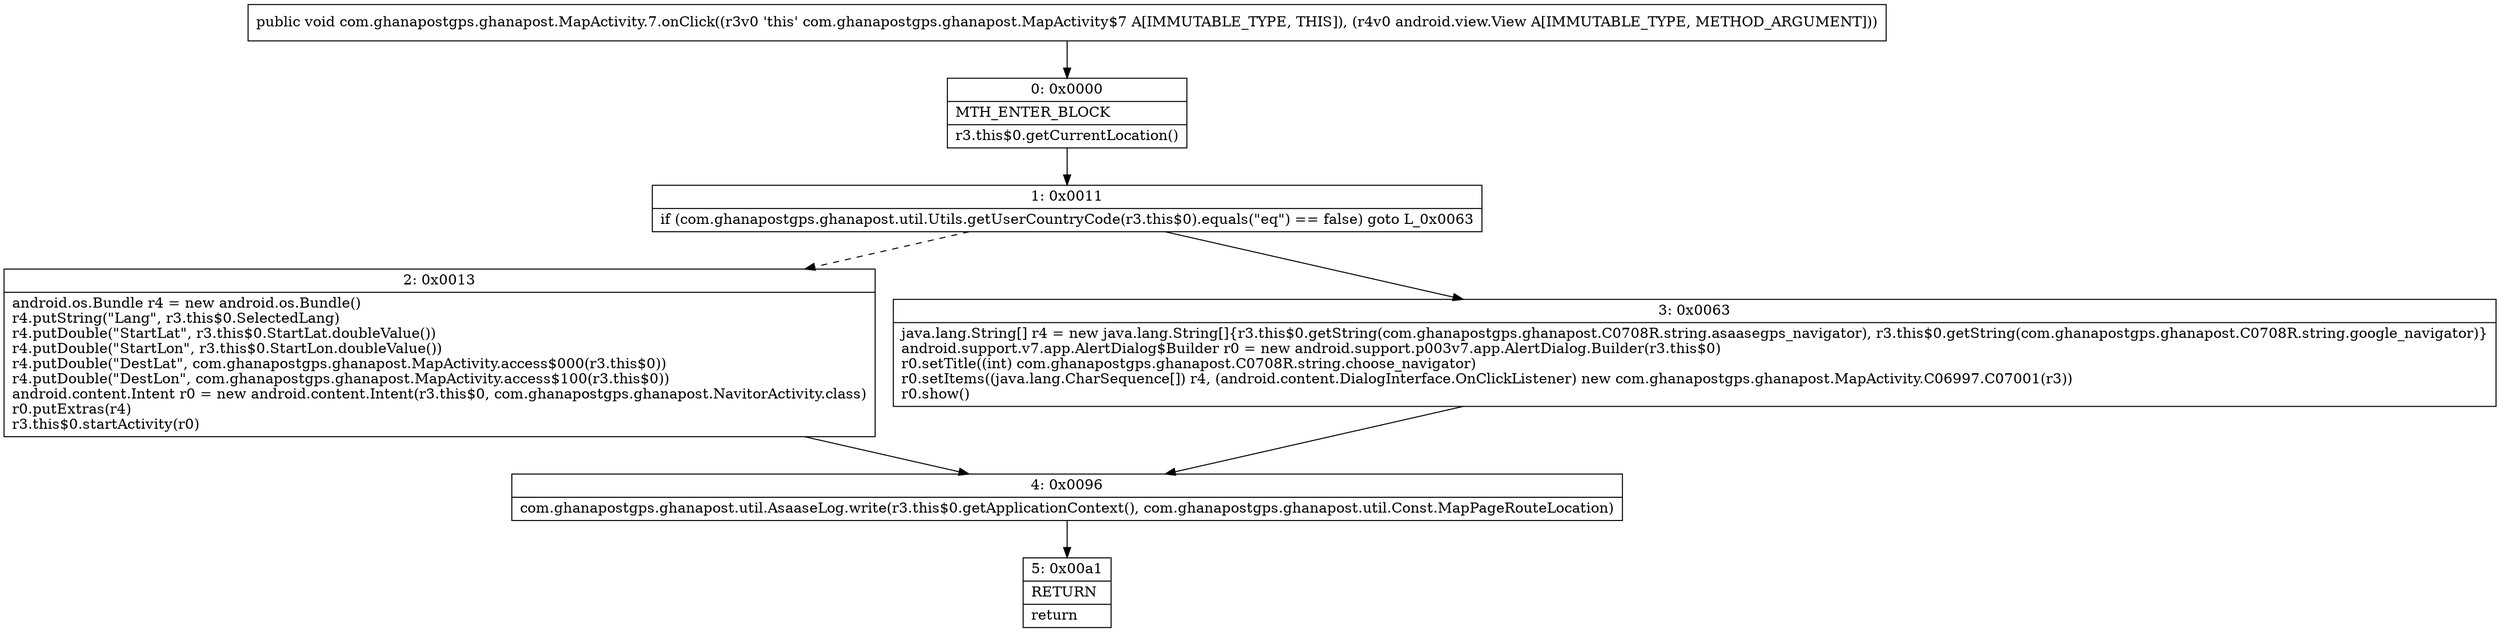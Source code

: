 digraph "CFG forcom.ghanapostgps.ghanapost.MapActivity.7.onClick(Landroid\/view\/View;)V" {
Node_0 [shape=record,label="{0\:\ 0x0000|MTH_ENTER_BLOCK\l|r3.this$0.getCurrentLocation()\l}"];
Node_1 [shape=record,label="{1\:\ 0x0011|if (com.ghanapostgps.ghanapost.util.Utils.getUserCountryCode(r3.this$0).equals(\"eq\") == false) goto L_0x0063\l}"];
Node_2 [shape=record,label="{2\:\ 0x0013|android.os.Bundle r4 = new android.os.Bundle()\lr4.putString(\"Lang\", r3.this$0.SelectedLang)\lr4.putDouble(\"StartLat\", r3.this$0.StartLat.doubleValue())\lr4.putDouble(\"StartLon\", r3.this$0.StartLon.doubleValue())\lr4.putDouble(\"DestLat\", com.ghanapostgps.ghanapost.MapActivity.access$000(r3.this$0))\lr4.putDouble(\"DestLon\", com.ghanapostgps.ghanapost.MapActivity.access$100(r3.this$0))\landroid.content.Intent r0 = new android.content.Intent(r3.this$0, com.ghanapostgps.ghanapost.NavitorActivity.class)\lr0.putExtras(r4)\lr3.this$0.startActivity(r0)\l}"];
Node_3 [shape=record,label="{3\:\ 0x0063|java.lang.String[] r4 = new java.lang.String[]\{r3.this$0.getString(com.ghanapostgps.ghanapost.C0708R.string.asaasegps_navigator), r3.this$0.getString(com.ghanapostgps.ghanapost.C0708R.string.google_navigator)\}\landroid.support.v7.app.AlertDialog$Builder r0 = new android.support.p003v7.app.AlertDialog.Builder(r3.this$0)\lr0.setTitle((int) com.ghanapostgps.ghanapost.C0708R.string.choose_navigator)\lr0.setItems((java.lang.CharSequence[]) r4, (android.content.DialogInterface.OnClickListener) new com.ghanapostgps.ghanapost.MapActivity.C06997.C07001(r3))\lr0.show()\l}"];
Node_4 [shape=record,label="{4\:\ 0x0096|com.ghanapostgps.ghanapost.util.AsaaseLog.write(r3.this$0.getApplicationContext(), com.ghanapostgps.ghanapost.util.Const.MapPageRouteLocation)\l}"];
Node_5 [shape=record,label="{5\:\ 0x00a1|RETURN\l|return\l}"];
MethodNode[shape=record,label="{public void com.ghanapostgps.ghanapost.MapActivity.7.onClick((r3v0 'this' com.ghanapostgps.ghanapost.MapActivity$7 A[IMMUTABLE_TYPE, THIS]), (r4v0 android.view.View A[IMMUTABLE_TYPE, METHOD_ARGUMENT])) }"];
MethodNode -> Node_0;
Node_0 -> Node_1;
Node_1 -> Node_2[style=dashed];
Node_1 -> Node_3;
Node_2 -> Node_4;
Node_3 -> Node_4;
Node_4 -> Node_5;
}

